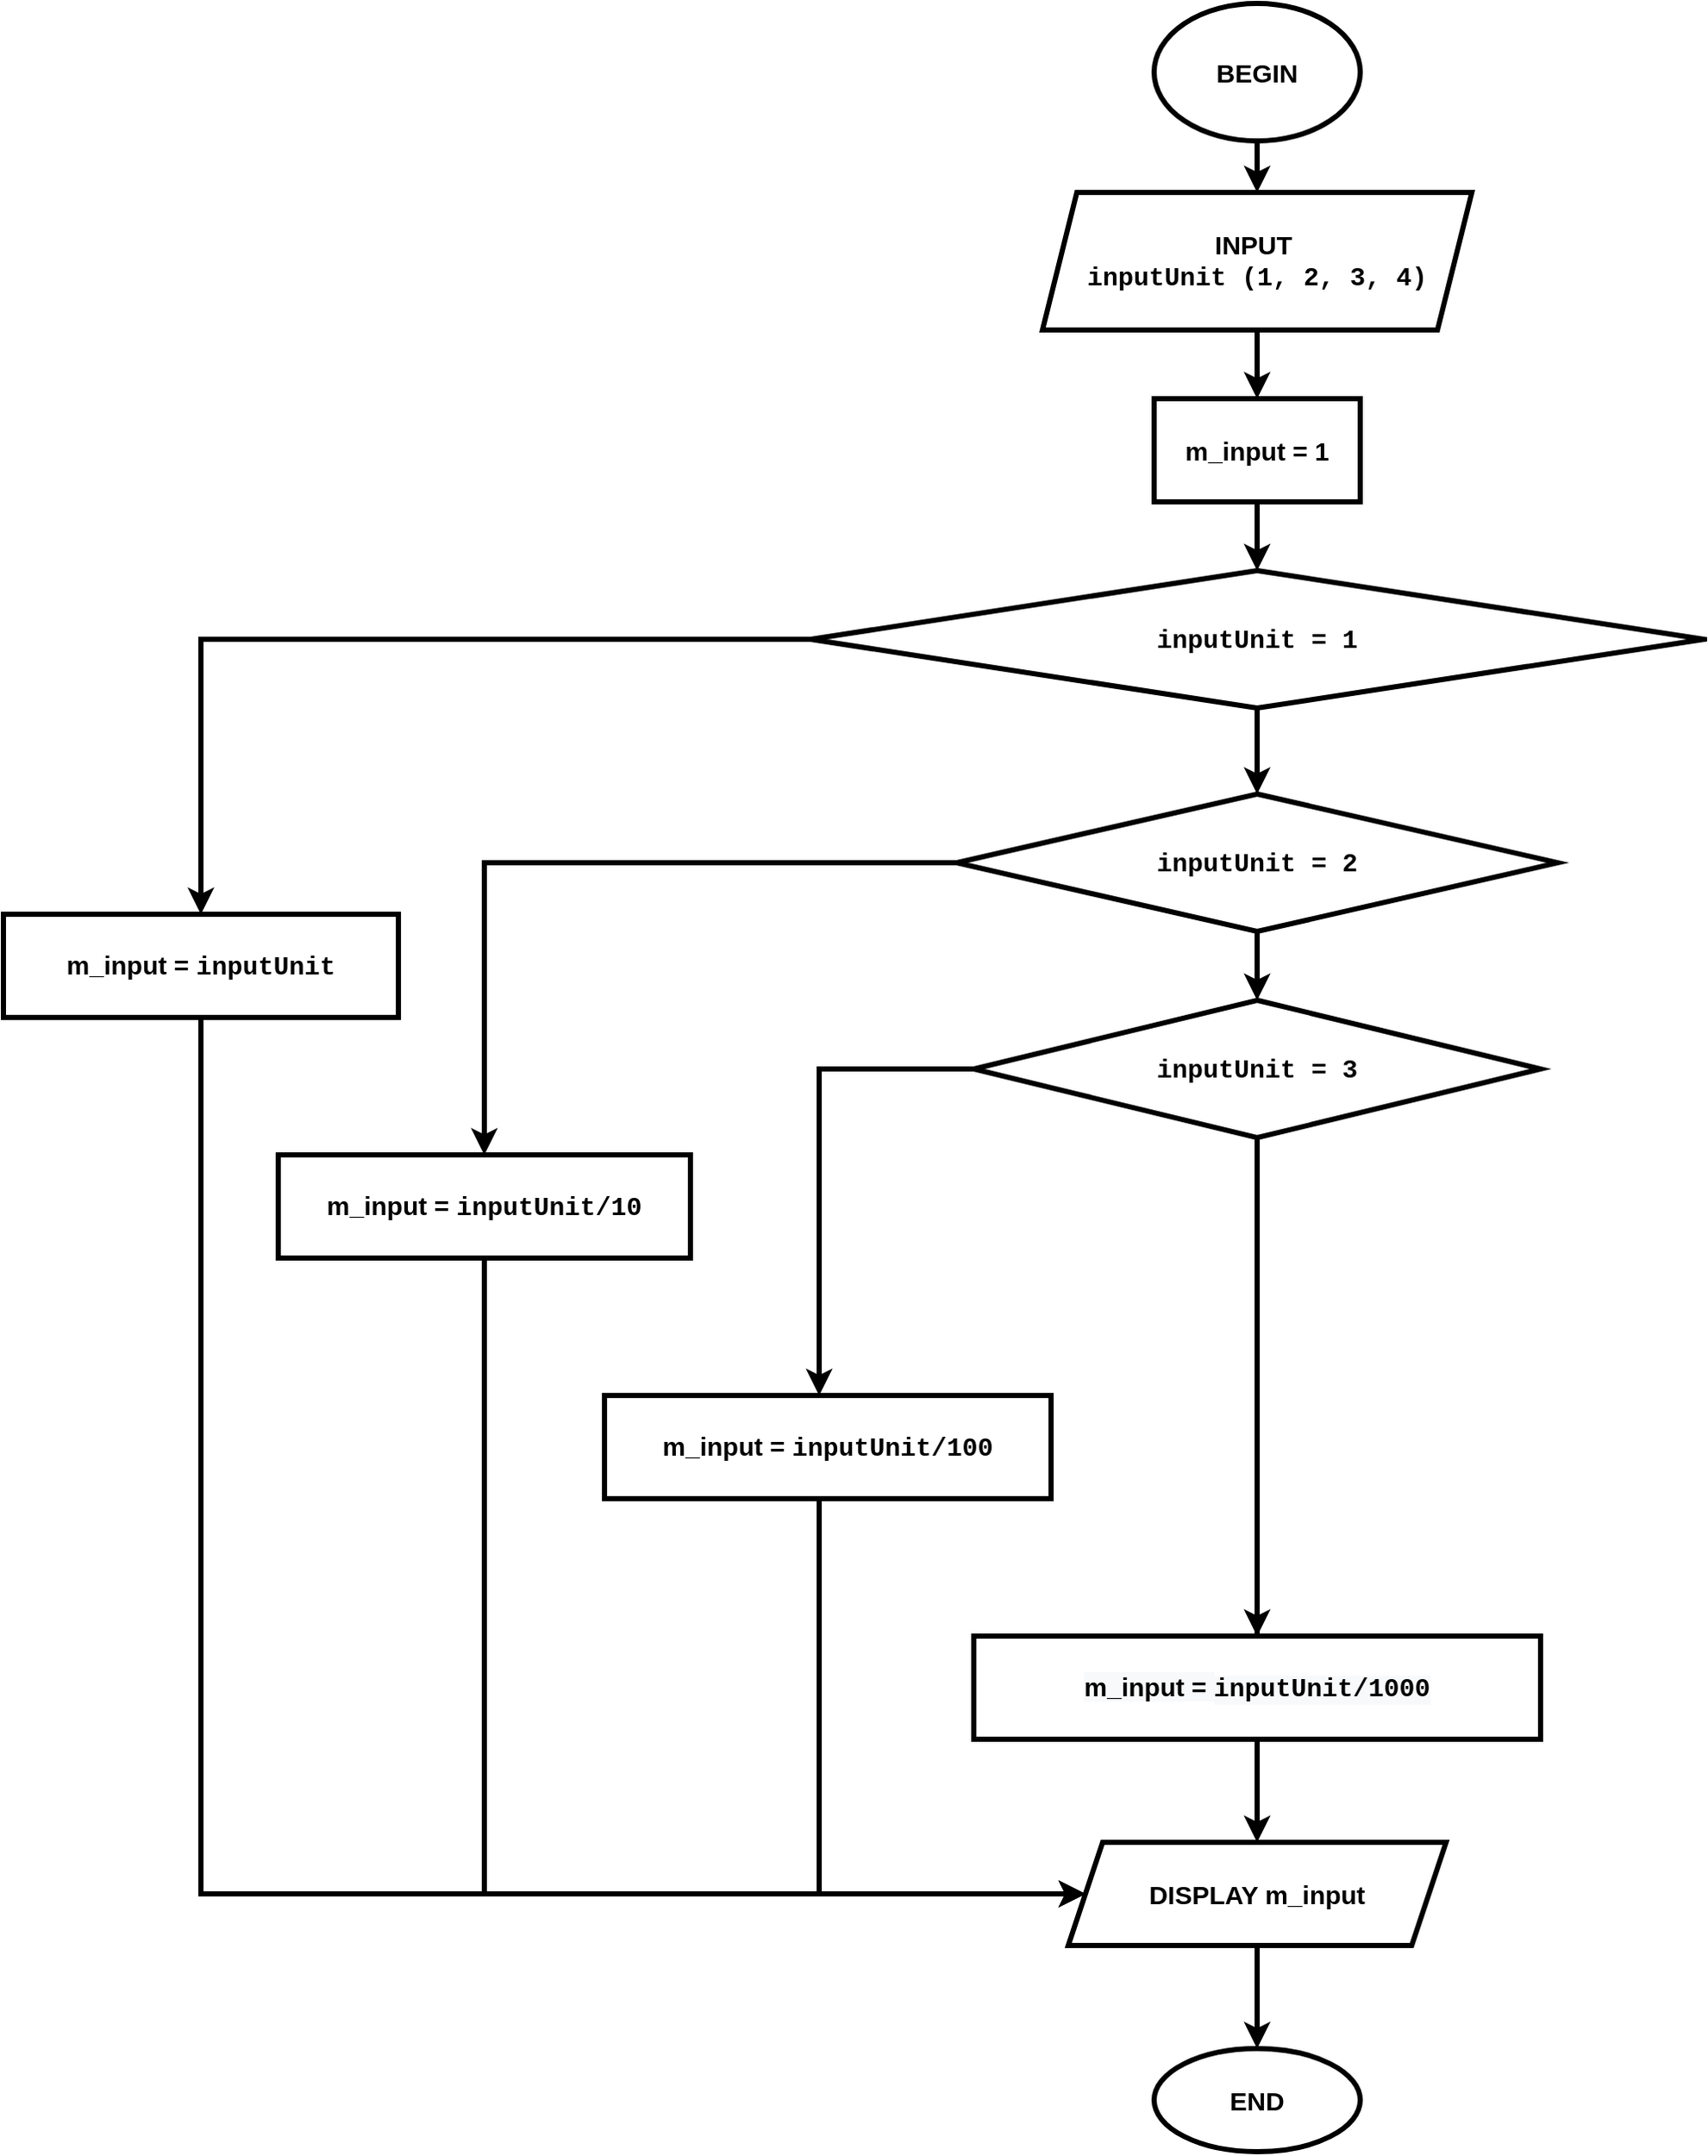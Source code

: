 <mxfile version="20.2.3" type="device" pages="2"><diagram id="NGbTQ5PScl3i_S7rjo_8" name="Trang-1"><mxGraphModel dx="2580" dy="1068" grid="1" gridSize="10" guides="1" tooltips="1" connect="1" arrows="1" fold="1" page="1" pageScale="1" pageWidth="850" pageHeight="1100" math="0" shadow="0"><root><mxCell id="0"/><mxCell id="1" parent="0"/><mxCell id="RuclLQJVGZuWhNtTZseH-3" value="" style="edgeStyle=orthogonalEdgeStyle;rounded=0;orthogonalLoop=1;jettySize=auto;html=1;strokeWidth=3;fontStyle=1;fontSize=15;" edge="1" parent="1" source="RuclLQJVGZuWhNtTZseH-1" target="RuclLQJVGZuWhNtTZseH-2"><mxGeometry relative="1" as="geometry"/></mxCell><mxCell id="RuclLQJVGZuWhNtTZseH-1" value="BEGIN" style="ellipse;whiteSpace=wrap;html=1;strokeWidth=3;fontStyle=1;fontSize=15;" vertex="1" parent="1"><mxGeometry x="150" y="50" width="120" height="80" as="geometry"/></mxCell><mxCell id="RuclLQJVGZuWhNtTZseH-5" value="" style="edgeStyle=orthogonalEdgeStyle;rounded=0;orthogonalLoop=1;jettySize=auto;html=1;fontColor=#000000;strokeWidth=3;fontStyle=1;fontSize=15;" edge="1" parent="1" source="RuclLQJVGZuWhNtTZseH-2" target="RuclLQJVGZuWhNtTZseH-4"><mxGeometry relative="1" as="geometry"/></mxCell><mxCell id="RuclLQJVGZuWhNtTZseH-2" value="INPUT&amp;nbsp;&lt;br style=&quot;font-size: 15px;&quot;&gt;&lt;span style=&quot;font-family: Consolas, &amp;quot;Courier New&amp;quot;, monospace; font-size: 15px;&quot;&gt;inputUnit (1, 2, 3, 4)&lt;/span&gt;&lt;span style=&quot;font-family: Consolas, &amp;quot;Courier New&amp;quot;, monospace; font-size: 15px;&quot;&gt;&lt;br style=&quot;font-size: 15px;&quot;&gt;&lt;/span&gt;" style="shape=parallelogram;perimeter=parallelogramPerimeter;whiteSpace=wrap;html=1;fixedSize=1;strokeWidth=3;fontStyle=1;fontSize=15;" vertex="1" parent="1"><mxGeometry x="85" y="160" width="250" height="80" as="geometry"/></mxCell><mxCell id="RuclLQJVGZuWhNtTZseH-7" value="" style="edgeStyle=orthogonalEdgeStyle;rounded=0;orthogonalLoop=1;jettySize=auto;html=1;fontColor=#000000;strokeWidth=3;fontStyle=1;fontSize=15;" edge="1" parent="1" source="RuclLQJVGZuWhNtTZseH-4" target="RuclLQJVGZuWhNtTZseH-6"><mxGeometry relative="1" as="geometry"/></mxCell><mxCell id="RuclLQJVGZuWhNtTZseH-4" value="m_input = 1" style="whiteSpace=wrap;html=1;strokeWidth=3;fontStyle=1;fontSize=15;" vertex="1" parent="1"><mxGeometry x="150" y="280" width="120" height="60" as="geometry"/></mxCell><mxCell id="RuclLQJVGZuWhNtTZseH-25" style="edgeStyle=orthogonalEdgeStyle;rounded=0;orthogonalLoop=1;jettySize=auto;html=1;entryX=0.5;entryY=0;entryDx=0;entryDy=0;fontSize=15;fontColor=#000000;strokeWidth=3;" edge="1" parent="1" source="RuclLQJVGZuWhNtTZseH-6" target="RuclLQJVGZuWhNtTZseH-8"><mxGeometry relative="1" as="geometry"/></mxCell><mxCell id="RuclLQJVGZuWhNtTZseH-35" style="edgeStyle=orthogonalEdgeStyle;rounded=0;orthogonalLoop=1;jettySize=auto;html=1;entryX=0.5;entryY=0;entryDx=0;entryDy=0;fontSize=15;fontColor=#000000;strokeWidth=3;" edge="1" parent="1" source="RuclLQJVGZuWhNtTZseH-6" target="RuclLQJVGZuWhNtTZseH-10"><mxGeometry relative="1" as="geometry"/></mxCell><mxCell id="RuclLQJVGZuWhNtTZseH-6" value="&lt;span style=&quot;font-family: Consolas, &amp;quot;Courier New&amp;quot;, monospace;&quot;&gt;inputUnit&lt;/span&gt;&lt;span style=&quot;font-family: Consolas, &amp;quot;Courier New&amp;quot;, monospace; font-size: 15px;&quot;&gt;&amp;nbsp;= 1&lt;/span&gt;" style="rhombus;whiteSpace=wrap;html=1;strokeWidth=3;fontStyle=1;fontSize=15;" vertex="1" parent="1"><mxGeometry x="-50" y="380" width="520" height="80" as="geometry"/></mxCell><mxCell id="RuclLQJVGZuWhNtTZseH-34" style="edgeStyle=orthogonalEdgeStyle;rounded=0;orthogonalLoop=1;jettySize=auto;html=1;entryX=0;entryY=0.5;entryDx=0;entryDy=0;fontSize=15;fontColor=#000000;strokeWidth=3;" edge="1" parent="1" source="RuclLQJVGZuWhNtTZseH-8" target="kqDMJcYEVXpjQxTnLsmt-1"><mxGeometry relative="1" as="geometry"><mxPoint x="150" y="1150" as="targetPoint"/><Array as="points"><mxPoint x="-405" y="1150"/></Array></mxGeometry></mxCell><mxCell id="RuclLQJVGZuWhNtTZseH-8" value="m_input&amp;nbsp;=&amp;nbsp;&lt;span style=&quot;font-family: Consolas, &amp;quot;Courier New&amp;quot;, monospace;&quot;&gt;inputUnit&lt;/span&gt;" style="whiteSpace=wrap;html=1;strokeWidth=3;fontStyle=1;fontSize=15;" vertex="1" parent="1"><mxGeometry x="-520" y="580" width="230" height="60" as="geometry"/></mxCell><mxCell id="RuclLQJVGZuWhNtTZseH-13" value="" style="edgeStyle=orthogonalEdgeStyle;rounded=0;orthogonalLoop=1;jettySize=auto;html=1;fontColor=#000000;strokeWidth=3;fontStyle=1;fontSize=15;" edge="1" parent="1" source="RuclLQJVGZuWhNtTZseH-10" target="RuclLQJVGZuWhNtTZseH-12"><mxGeometry relative="1" as="geometry"/></mxCell><mxCell id="RuclLQJVGZuWhNtTZseH-36" style="edgeStyle=orthogonalEdgeStyle;rounded=0;orthogonalLoop=1;jettySize=auto;html=1;entryX=0.5;entryY=0;entryDx=0;entryDy=0;fontSize=15;fontColor=#000000;strokeWidth=3;" edge="1" parent="1" source="RuclLQJVGZuWhNtTZseH-10" target="RuclLQJVGZuWhNtTZseH-20"><mxGeometry relative="1" as="geometry"/></mxCell><mxCell id="RuclLQJVGZuWhNtTZseH-10" value="&lt;span style=&quot;font-family: Consolas, &amp;quot;Courier New&amp;quot;, monospace;&quot;&gt;inputUnit&lt;/span&gt;&lt;span style=&quot;font-family: Consolas, &amp;quot;Courier New&amp;quot;, monospace; font-size: 15px;&quot;&gt;&amp;nbsp;= 2&lt;/span&gt;" style="rhombus;whiteSpace=wrap;html=1;strokeWidth=3;fontStyle=1;fontSize=15;" vertex="1" parent="1"><mxGeometry x="35" y="510" width="350" height="80" as="geometry"/></mxCell><mxCell id="RuclLQJVGZuWhNtTZseH-32" style="edgeStyle=orthogonalEdgeStyle;rounded=0;orthogonalLoop=1;jettySize=auto;html=1;entryX=0;entryY=0.5;entryDx=0;entryDy=0;fontSize=15;fontColor=#000000;strokeWidth=3;" edge="1" parent="1" source="RuclLQJVGZuWhNtTZseH-12" target="kqDMJcYEVXpjQxTnLsmt-1"><mxGeometry relative="1" as="geometry"><mxPoint x="150" y="1150" as="targetPoint"/><Array as="points"><mxPoint x="-240" y="1150"/></Array></mxGeometry></mxCell><mxCell id="RuclLQJVGZuWhNtTZseH-12" value="m_input&amp;nbsp;=&amp;nbsp;&lt;span style=&quot;font-family: Consolas, &amp;quot;Courier New&amp;quot;, monospace;&quot;&gt;inputUnit&lt;/span&gt;&lt;span style=&quot;font-family: Consolas, &amp;quot;Courier New&amp;quot;, monospace; font-size: 15px;&quot;&gt;/10&lt;/span&gt;" style="whiteSpace=wrap;html=1;strokeWidth=3;fontStyle=1;fontSize=15;" vertex="1" parent="1"><mxGeometry x="-360" y="720" width="240" height="60" as="geometry"/></mxCell><mxCell id="RuclLQJVGZuWhNtTZseH-23" value="" style="edgeStyle=orthogonalEdgeStyle;rounded=0;orthogonalLoop=1;jettySize=auto;html=1;fontColor=#000000;strokeWidth=3;fontStyle=1;fontSize=15;" edge="1" parent="1" source="RuclLQJVGZuWhNtTZseH-20" target="RuclLQJVGZuWhNtTZseH-22"><mxGeometry relative="1" as="geometry"><Array as="points"><mxPoint x="-45" y="670"/></Array></mxGeometry></mxCell><mxCell id="RuclLQJVGZuWhNtTZseH-30" style="edgeStyle=orthogonalEdgeStyle;rounded=0;orthogonalLoop=1;jettySize=auto;html=1;entryX=0.5;entryY=0;entryDx=0;entryDy=0;fontSize=15;fontColor=#000000;strokeWidth=3;" edge="1" parent="1" source="RuclLQJVGZuWhNtTZseH-20" target="RuclLQJVGZuWhNtTZseH-27"><mxGeometry relative="1" as="geometry"/></mxCell><mxCell id="RuclLQJVGZuWhNtTZseH-20" value="&lt;span style=&quot;font-family: Consolas, &amp;quot;Courier New&amp;quot;, monospace;&quot;&gt;inputUnit&amp;nbsp;&lt;/span&gt;&lt;span style=&quot;font-family: Consolas, &amp;quot;Courier New&amp;quot;, monospace; font-size: 15px;&quot;&gt;= 3&lt;/span&gt;" style="rhombus;whiteSpace=wrap;html=1;strokeWidth=3;fontStyle=1;fontSize=15;" vertex="1" parent="1"><mxGeometry x="45" y="630" width="330" height="80" as="geometry"/></mxCell><mxCell id="RuclLQJVGZuWhNtTZseH-33" style="edgeStyle=orthogonalEdgeStyle;rounded=0;orthogonalLoop=1;jettySize=auto;html=1;entryX=0;entryY=0.5;entryDx=0;entryDy=0;fontSize=15;fontColor=#000000;strokeWidth=3;" edge="1" parent="1" source="RuclLQJVGZuWhNtTZseH-22" target="kqDMJcYEVXpjQxTnLsmt-1"><mxGeometry relative="1" as="geometry"><mxPoint x="150" y="1150" as="targetPoint"/><Array as="points"><mxPoint x="-45" y="1150"/></Array></mxGeometry></mxCell><mxCell id="RuclLQJVGZuWhNtTZseH-22" value="m_input&amp;nbsp;=&amp;nbsp;&lt;span style=&quot;font-family: Consolas, &amp;quot;Courier New&amp;quot;, monospace;&quot;&gt;inputUnit&lt;/span&gt;&lt;span style=&quot;font-family: Consolas, &amp;quot;Courier New&amp;quot;, monospace; font-size: 15px;&quot;&gt;/100&lt;/span&gt;" style="whiteSpace=wrap;html=1;strokeWidth=3;fontStyle=1;fontSize=15;" vertex="1" parent="1"><mxGeometry x="-170" y="860" width="260" height="60" as="geometry"/></mxCell><mxCell id="kqDMJcYEVXpjQxTnLsmt-2" value="" style="edgeStyle=orthogonalEdgeStyle;rounded=0;orthogonalLoop=1;jettySize=auto;html=1;labelBackgroundColor=#FFFFFF;fontSize=15;fontColor=#000000;strokeWidth=3;" edge="1" parent="1" source="RuclLQJVGZuWhNtTZseH-27" target="kqDMJcYEVXpjQxTnLsmt-1"><mxGeometry relative="1" as="geometry"/></mxCell><mxCell id="RuclLQJVGZuWhNtTZseH-27" value="&lt;span style=&quot;color: rgb(0, 0, 0); font-family: Helvetica; font-size: 15px; font-style: normal; font-variant-ligatures: normal; font-variant-caps: normal; font-weight: 700; letter-spacing: normal; orphans: 2; text-align: center; text-indent: 0px; text-transform: none; widows: 2; word-spacing: 0px; -webkit-text-stroke-width: 0px; background-color: rgb(248, 249, 250); text-decoration-thickness: initial; text-decoration-style: initial; text-decoration-color: initial; float: none; display: inline !important;&quot;&gt;m_input&amp;nbsp;=&amp;nbsp;&lt;/span&gt;&lt;span style=&quot;color: rgb(0, 0, 0); font-size: 15px; font-style: normal; font-variant-ligatures: normal; font-variant-caps: normal; font-weight: 700; letter-spacing: normal; orphans: 2; text-align: center; text-indent: 0px; text-transform: none; widows: 2; word-spacing: 0px; -webkit-text-stroke-width: 0px; background-color: rgb(248, 249, 250); text-decoration-thickness: initial; text-decoration-style: initial; text-decoration-color: initial; font-family: Consolas, &amp;quot;Courier New&amp;quot;, monospace;&quot;&gt;inputUnit/1000&lt;/span&gt;" style="whiteSpace=wrap;html=1;fontSize=15;strokeWidth=3;fontStyle=1;" vertex="1" parent="1"><mxGeometry x="45" y="1000" width="330" height="60" as="geometry"/></mxCell><mxCell id="RuclLQJVGZuWhNtTZseH-29" value="" style="edgeStyle=orthogonalEdgeStyle;rounded=0;orthogonalLoop=1;jettySize=auto;html=1;entryX=0.5;entryY=0;entryDx=0;entryDy=0;fontSize=15;fontColor=#000000;strokeWidth=3;endArrow=none;" edge="1" parent="1" source="RuclLQJVGZuWhNtTZseH-20" target="RuclLQJVGZuWhNtTZseH-27"><mxGeometry relative="1" as="geometry"><mxPoint x="210" y="710" as="sourcePoint"/><mxPoint x="210" y="950" as="targetPoint"/></mxGeometry></mxCell><mxCell id="kqDMJcYEVXpjQxTnLsmt-6" value="" style="edgeStyle=orthogonalEdgeStyle;rounded=0;orthogonalLoop=1;jettySize=auto;html=1;labelBackgroundColor=#FFFFFF;fontSize=15;fontColor=#000000;strokeWidth=3;" edge="1" parent="1" source="kqDMJcYEVXpjQxTnLsmt-1" target="kqDMJcYEVXpjQxTnLsmt-5"><mxGeometry relative="1" as="geometry"/></mxCell><mxCell id="kqDMJcYEVXpjQxTnLsmt-1" value="DISPLAY m_input" style="shape=parallelogram;perimeter=parallelogramPerimeter;whiteSpace=wrap;html=1;fixedSize=1;fontSize=15;strokeWidth=3;fontStyle=1;" vertex="1" parent="1"><mxGeometry x="100" y="1120" width="220" height="60" as="geometry"/></mxCell><mxCell id="kqDMJcYEVXpjQxTnLsmt-5" value="END" style="ellipse;whiteSpace=wrap;html=1;fontSize=15;strokeWidth=3;fontStyle=1;" vertex="1" parent="1"><mxGeometry x="150" y="1240" width="120" height="60" as="geometry"/></mxCell></root></mxGraphModel></diagram><diagram id="xW4pr6oiobpNKE2toytS" name="Trang-2"><mxGraphModel dx="2116" dy="1282" grid="1" gridSize="10" guides="1" tooltips="1" connect="1" arrows="1" fold="1" page="1" pageScale="1" pageWidth="850" pageHeight="1100" math="0" shadow="0"><root><mxCell id="0"/><mxCell id="1" parent="0"/><mxCell id="h4yilrZvs_Kv8xOcGxUA-3" value="" style="edgeStyle=orthogonalEdgeStyle;rounded=0;orthogonalLoop=1;jettySize=auto;html=1;fontSize=15;fontColor=#000000;strokeWidth=3;labelBackgroundColor=#FFFFFF;fontStyle=1" edge="1" parent="1" source="h4yilrZvs_Kv8xOcGxUA-1" target="h4yilrZvs_Kv8xOcGxUA-2"><mxGeometry relative="1" as="geometry"/></mxCell><mxCell id="h4yilrZvs_Kv8xOcGxUA-1" value="BEGIN" style="ellipse;whiteSpace=wrap;html=1;labelBackgroundColor=#FFFFFF;fontSize=15;fontColor=#000000;strokeWidth=3;fontStyle=1" vertex="1" parent="1"><mxGeometry x="310" y="30" width="120" height="80" as="geometry"/></mxCell><mxCell id="h4yilrZvs_Kv8xOcGxUA-5" value="" style="edgeStyle=orthogonalEdgeStyle;rounded=0;orthogonalLoop=1;jettySize=auto;html=1;fontSize=15;fontColor=#000000;strokeWidth=3;labelBackgroundColor=#FFFFFF;fontStyle=1" edge="1" parent="1" source="h4yilrZvs_Kv8xOcGxUA-2" target="h4yilrZvs_Kv8xOcGxUA-4"><mxGeometry relative="1" as="geometry"/></mxCell><mxCell id="h4yilrZvs_Kv8xOcGxUA-2" value="INPUT&lt;br&gt;m_square_area&lt;br&gt;&lt;span style=&quot;font-family: Consolas, &amp;quot;Courier New&amp;quot;, monospace; font-size: 14px;&quot;&gt;outputUnitSquare&lt;/span&gt;&amp;nbsp;(1, 2, 3, 4)" style="shape=parallelogram;perimeter=parallelogramPerimeter;whiteSpace=wrap;html=1;fixedSize=1;fontSize=15;fontColor=#000000;labelBackgroundColor=#FFFFFF;strokeWidth=3;fontStyle=1" vertex="1" parent="1"><mxGeometry x="250" y="140" width="240" height="60" as="geometry"/></mxCell><mxCell id="h4yilrZvs_Kv8xOcGxUA-7" value="" style="edgeStyle=orthogonalEdgeStyle;rounded=0;orthogonalLoop=1;jettySize=auto;html=1;fontSize=15;fontColor=#000000;strokeWidth=3;labelBackgroundColor=#FFFFFF;fontStyle=1" edge="1" parent="1" source="h4yilrZvs_Kv8xOcGxUA-4" target="h4yilrZvs_Kv8xOcGxUA-6"><mxGeometry relative="1" as="geometry"/></mxCell><mxCell id="h4yilrZvs_Kv8xOcGxUA-4" value="&lt;div style=&quot;font-family: Consolas, &amp;quot;Courier New&amp;quot;, monospace; font-size: 14px; line-height: 19px;&quot;&gt;&lt;span style=&quot;&quot;&gt;output_result&lt;/span&gt; = &lt;span style=&quot;&quot;&gt;1&lt;/span&gt;&lt;/div&gt;" style="whiteSpace=wrap;html=1;fontSize=15;fontColor=#000000;labelBackgroundColor=#FFFFFF;strokeWidth=3;fontStyle=1" vertex="1" parent="1"><mxGeometry x="290" y="230" width="160" height="60" as="geometry"/></mxCell><mxCell id="h4yilrZvs_Kv8xOcGxUA-10" value="" style="edgeStyle=orthogonalEdgeStyle;rounded=0;orthogonalLoop=1;jettySize=auto;html=1;fontSize=15;fontColor=#000000;strokeWidth=3;labelBackgroundColor=#FFFFFF;fontStyle=1" edge="1" parent="1" source="h4yilrZvs_Kv8xOcGxUA-6" target="h4yilrZvs_Kv8xOcGxUA-9"><mxGeometry relative="1" as="geometry"/></mxCell><mxCell id="h4yilrZvs_Kv8xOcGxUA-17" style="edgeStyle=orthogonalEdgeStyle;rounded=0;orthogonalLoop=1;jettySize=auto;html=1;entryX=0.5;entryY=0;entryDx=0;entryDy=0;fontSize=15;fontColor=#000000;strokeWidth=3;labelBackgroundColor=#FFFFFF;fontStyle=1" edge="1" parent="1" source="h4yilrZvs_Kv8xOcGxUA-6" target="h4yilrZvs_Kv8xOcGxUA-11"><mxGeometry relative="1" as="geometry"/></mxCell><mxCell id="h4yilrZvs_Kv8xOcGxUA-6" value="&lt;div style=&quot;font-family: Consolas, &amp;quot;Courier New&amp;quot;, monospace; font-size: 14px; line-height: 19px;&quot;&gt;&lt;span style=&quot;&quot;&gt;outputUnitSquare = 1&lt;/span&gt;&lt;/div&gt;" style="rhombus;whiteSpace=wrap;html=1;fontSize=15;fontColor=#000000;labelBackgroundColor=#FFFFFF;strokeWidth=3;fontStyle=1" vertex="1" parent="1"><mxGeometry x="260" y="330" width="220" height="80" as="geometry"/></mxCell><mxCell id="h4yilrZvs_Kv8xOcGxUA-22" style="edgeStyle=orthogonalEdgeStyle;rounded=0;orthogonalLoop=1;jettySize=auto;html=1;fontSize=15;fontColor=#000000;strokeWidth=3;labelBackgroundColor=#FFFFFF;fontStyle=1;entryX=0;entryY=0.5;entryDx=0;entryDy=0;" edge="1" parent="1" source="h4yilrZvs_Kv8xOcGxUA-9" target="h4yilrZvs_Kv8xOcGxUA-26"><mxGeometry relative="1" as="geometry"><mxPoint x="240" y="920" as="targetPoint"/><Array as="points"><mxPoint x="-290" y="920"/></Array></mxGeometry></mxCell><mxCell id="h4yilrZvs_Kv8xOcGxUA-9" value="&lt;span style=&quot;font-family: Consolas, &amp;quot;Courier New&amp;quot;, monospace; font-size: 14px;&quot;&gt;output_result&amp;nbsp;&lt;/span&gt;&lt;span style=&quot;font-family: Consolas, &amp;quot;Courier New&amp;quot;, monospace; font-size: 14px;&quot;&gt;=&amp;nbsp;&lt;/span&gt;m_square_area&lt;span style=&quot;font-family: Consolas, &amp;quot;Courier New&amp;quot;, monospace; font-size: 14px;&quot;&gt;&lt;br&gt;&lt;/span&gt;" style="whiteSpace=wrap;html=1;fontSize=15;fontColor=#000000;labelBackgroundColor=#FFFFFF;strokeWidth=3;fontStyle=1" vertex="1" parent="1"><mxGeometry x="-420" y="480" width="260" height="40" as="geometry"/></mxCell><mxCell id="h4yilrZvs_Kv8xOcGxUA-13" style="edgeStyle=orthogonalEdgeStyle;rounded=0;orthogonalLoop=1;jettySize=auto;html=1;entryX=0.5;entryY=0;entryDx=0;entryDy=0;fontSize=15;fontColor=#000000;strokeWidth=3;labelBackgroundColor=#FFFFFF;fontStyle=1" edge="1" parent="1" source="h4yilrZvs_Kv8xOcGxUA-11" target="h4yilrZvs_Kv8xOcGxUA-12"><mxGeometry relative="1" as="geometry"/></mxCell><mxCell id="h4yilrZvs_Kv8xOcGxUA-18" style="edgeStyle=orthogonalEdgeStyle;rounded=0;orthogonalLoop=1;jettySize=auto;html=1;entryX=0.5;entryY=0;entryDx=0;entryDy=0;fontSize=15;fontColor=#000000;strokeWidth=3;labelBackgroundColor=#FFFFFF;fontStyle=1" edge="1" parent="1" source="h4yilrZvs_Kv8xOcGxUA-11" target="h4yilrZvs_Kv8xOcGxUA-14"><mxGeometry relative="1" as="geometry"/></mxCell><mxCell id="h4yilrZvs_Kv8xOcGxUA-11" value="&lt;div style=&quot;font-family: Consolas, &amp;quot;Courier New&amp;quot;, monospace; font-size: 14px; line-height: 19px;&quot;&gt;&lt;span style=&quot;&quot;&gt;outputUnitSquare = 2&lt;/span&gt;&lt;/div&gt;" style="rhombus;whiteSpace=wrap;html=1;fontSize=15;fontColor=#000000;labelBackgroundColor=#FFFFFF;strokeWidth=3;fontStyle=1" vertex="1" parent="1"><mxGeometry x="260" y="500" width="220" height="80" as="geometry"/></mxCell><mxCell id="h4yilrZvs_Kv8xOcGxUA-23" style="edgeStyle=orthogonalEdgeStyle;rounded=0;orthogonalLoop=1;jettySize=auto;html=1;fontSize=15;fontColor=#000000;strokeWidth=3;labelBackgroundColor=#FFFFFF;fontStyle=1;entryX=0;entryY=0.5;entryDx=0;entryDy=0;" edge="1" parent="1" source="h4yilrZvs_Kv8xOcGxUA-12" target="h4yilrZvs_Kv8xOcGxUA-26"><mxGeometry relative="1" as="geometry"><mxPoint x="240" y="920" as="targetPoint"/><Array as="points"><mxPoint x="-120" y="920"/></Array></mxGeometry></mxCell><mxCell id="h4yilrZvs_Kv8xOcGxUA-12" value="&lt;span style=&quot;font-family: Consolas, &amp;quot;Courier New&amp;quot;, monospace; font-size: 14px;&quot;&gt;output_result&amp;nbsp;&lt;/span&gt;&lt;span style=&quot;font-family: Consolas, &amp;quot;Courier New&amp;quot;, monospace; font-size: 14px;&quot;&gt;=&amp;nbsp;&lt;/span&gt;m_square_area&lt;span style=&quot;font-family: Consolas, &amp;quot;Courier New&amp;quot;, monospace; font-size: 14px;&quot;&gt;*100&lt;/span&gt;&lt;span style=&quot;font-family: Consolas, &amp;quot;Courier New&amp;quot;, monospace; font-size: 14px;&quot;&gt;&lt;br&gt;&lt;/span&gt;" style="whiteSpace=wrap;html=1;fontSize=15;fontColor=#000000;labelBackgroundColor=#FFFFFF;strokeWidth=3;fontStyle=1" vertex="1" parent="1"><mxGeometry x="-270" y="590" width="300" height="40" as="geometry"/></mxCell><mxCell id="h4yilrZvs_Kv8xOcGxUA-19" style="edgeStyle=orthogonalEdgeStyle;rounded=0;orthogonalLoop=1;jettySize=auto;html=1;fontSize=15;fontColor=#000000;strokeWidth=3;entryX=0.5;entryY=0;entryDx=0;entryDy=0;labelBackgroundColor=#FFFFFF;fontStyle=1" edge="1" parent="1" source="h4yilrZvs_Kv8xOcGxUA-14" target="h4yilrZvs_Kv8xOcGxUA-16"><mxGeometry relative="1" as="geometry"><mxPoint x="370" y="780" as="targetPoint"/></mxGeometry></mxCell><mxCell id="h4yilrZvs_Kv8xOcGxUA-25" style="edgeStyle=orthogonalEdgeStyle;rounded=0;orthogonalLoop=1;jettySize=auto;html=1;entryX=0.5;entryY=0;entryDx=0;entryDy=0;fontSize=15;fontColor=#000000;strokeWidth=3;labelBackgroundColor=#FFFFFF;fontStyle=1" edge="1" parent="1" source="h4yilrZvs_Kv8xOcGxUA-14" target="h4yilrZvs_Kv8xOcGxUA-15"><mxGeometry relative="1" as="geometry"/></mxCell><mxCell id="h4yilrZvs_Kv8xOcGxUA-14" value="&lt;div style=&quot;font-family: Consolas, &amp;quot;Courier New&amp;quot;, monospace; font-size: 14px; line-height: 19px;&quot;&gt;&lt;span style=&quot;&quot;&gt;outputUnitSquare = 3&lt;/span&gt;&lt;/div&gt;" style="rhombus;whiteSpace=wrap;html=1;fontSize=15;fontColor=#000000;labelBackgroundColor=#FFFFFF;strokeWidth=3;fontStyle=1" vertex="1" parent="1"><mxGeometry x="260" y="620" width="220" height="80" as="geometry"/></mxCell><mxCell id="h4yilrZvs_Kv8xOcGxUA-24" style="edgeStyle=orthogonalEdgeStyle;rounded=0;orthogonalLoop=1;jettySize=auto;html=1;fontSize=15;fontColor=#000000;strokeWidth=3;labelBackgroundColor=#FFFFFF;fontStyle=1;entryX=0;entryY=0.5;entryDx=0;entryDy=0;" edge="1" parent="1" source="h4yilrZvs_Kv8xOcGxUA-15" target="h4yilrZvs_Kv8xOcGxUA-26"><mxGeometry relative="1" as="geometry"><mxPoint x="240" y="920" as="targetPoint"/><Array as="points"><mxPoint x="50" y="920"/></Array></mxGeometry></mxCell><mxCell id="h4yilrZvs_Kv8xOcGxUA-15" value="&lt;span style=&quot;font-family: Consolas, &amp;quot;Courier New&amp;quot;, monospace; font-size: 14px;&quot;&gt;output_result&amp;nbsp;&lt;/span&gt;&lt;span style=&quot;font-family: Consolas, &amp;quot;Courier New&amp;quot;, monospace; font-size: 14px;&quot;&gt;=&amp;nbsp;&lt;/span&gt;m_square_area&lt;span style=&quot;font-family: Consolas, &amp;quot;Courier New&amp;quot;, monospace; font-size: 14px;&quot;&gt;*10000&lt;/span&gt;&lt;span style=&quot;font-family: Consolas, &amp;quot;Courier New&amp;quot;, monospace; font-size: 14px;&quot;&gt;&lt;br&gt;&lt;/span&gt;" style="whiteSpace=wrap;html=1;fontSize=15;fontColor=#000000;labelBackgroundColor=#FFFFFF;strokeWidth=3;fontStyle=1" vertex="1" parent="1"><mxGeometry x="-100" y="700" width="300" height="40" as="geometry"/></mxCell><mxCell id="h4yilrZvs_Kv8xOcGxUA-27" value="" style="edgeStyle=orthogonalEdgeStyle;rounded=0;orthogonalLoop=1;jettySize=auto;html=1;labelBackgroundColor=#FFFFFF;fontSize=15;fontColor=#000000;strokeWidth=3;" edge="1" parent="1" source="h4yilrZvs_Kv8xOcGxUA-16" target="h4yilrZvs_Kv8xOcGxUA-26"><mxGeometry relative="1" as="geometry"/></mxCell><mxCell id="h4yilrZvs_Kv8xOcGxUA-16" value="&lt;span style=&quot;font-family: Consolas, &amp;quot;Courier New&amp;quot;, monospace; font-size: 14px;&quot;&gt;output_result&amp;nbsp;&lt;/span&gt;&lt;span style=&quot;font-family: Consolas, &amp;quot;Courier New&amp;quot;, monospace; font-size: 14px;&quot;&gt;=&amp;nbsp;&lt;/span&gt;m_square_area&lt;span style=&quot;font-family: Consolas, &amp;quot;Courier New&amp;quot;, monospace; font-size: 14px;&quot;&gt;*1000000&lt;/span&gt;&lt;span style=&quot;font-family: Consolas, &amp;quot;Courier New&amp;quot;, monospace; font-size: 14px;&quot;&gt;&lt;br&gt;&lt;/span&gt;" style="whiteSpace=wrap;html=1;fontSize=15;fontColor=#000000;labelBackgroundColor=#FFFFFF;strokeWidth=3;fontStyle=1" vertex="1" parent="1"><mxGeometry x="205" y="780" width="330" height="40" as="geometry"/></mxCell><mxCell id="h4yilrZvs_Kv8xOcGxUA-31" value="" style="edgeStyle=orthogonalEdgeStyle;rounded=0;orthogonalLoop=1;jettySize=auto;html=1;labelBackgroundColor=#FFFFFF;fontSize=15;fontColor=#000000;strokeWidth=3;" edge="1" parent="1" source="h4yilrZvs_Kv8xOcGxUA-26" target="h4yilrZvs_Kv8xOcGxUA-30"><mxGeometry relative="1" as="geometry"/></mxCell><mxCell id="h4yilrZvs_Kv8xOcGxUA-26" value="DISPLAY output_result" style="shape=parallelogram;perimeter=parallelogramPerimeter;whiteSpace=wrap;html=1;fixedSize=1;fontSize=15;fontColor=#000000;labelBackgroundColor=#FFFFFF;strokeWidth=3;fontStyle=1;" vertex="1" parent="1"><mxGeometry x="265" y="890" width="210" height="60" as="geometry"/></mxCell><mxCell id="h4yilrZvs_Kv8xOcGxUA-30" value="END" style="ellipse;whiteSpace=wrap;html=1;fontSize=15;fontColor=#000000;labelBackgroundColor=#FFFFFF;strokeWidth=3;fontStyle=1;" vertex="1" parent="1"><mxGeometry x="310" y="1000" width="120" height="60" as="geometry"/></mxCell></root></mxGraphModel></diagram></mxfile>